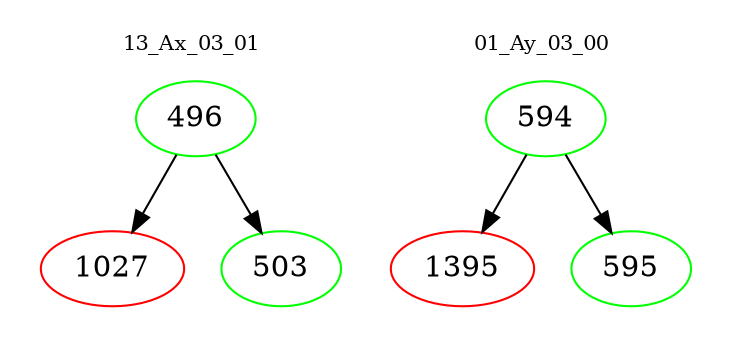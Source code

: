 digraph{
subgraph cluster_0 {
color = white
label = "13_Ax_03_01";
fontsize=10;
T0_496 [label="496", color="green"]
T0_496 -> T0_1027 [color="black"]
T0_1027 [label="1027", color="red"]
T0_496 -> T0_503 [color="black"]
T0_503 [label="503", color="green"]
}
subgraph cluster_1 {
color = white
label = "01_Ay_03_00";
fontsize=10;
T1_594 [label="594", color="green"]
T1_594 -> T1_1395 [color="black"]
T1_1395 [label="1395", color="red"]
T1_594 -> T1_595 [color="black"]
T1_595 [label="595", color="green"]
}
}

